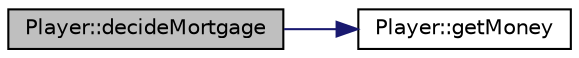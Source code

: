 digraph "Player::decideMortgage"
{
 // LATEX_PDF_SIZE
  edge [fontname="Helvetica",fontsize="10",labelfontname="Helvetica",labelfontsize="10"];
  node [fontname="Helvetica",fontsize="10",shape=record];
  rankdir="LR";
  Node1 [label="Player::decideMortgage",height=0.2,width=0.4,color="black", fillcolor="grey75", style="filled", fontcolor="black",tooltip=" "];
  Node1 -> Node2 [color="midnightblue",fontsize="10",style="solid",fontname="Helvetica"];
  Node2 [label="Player::getMoney",height=0.2,width=0.4,color="black", fillcolor="white", style="filled",URL="$class_player.html#a39465d76fc735a64d104b8b21e574b8c",tooltip=" "];
}
